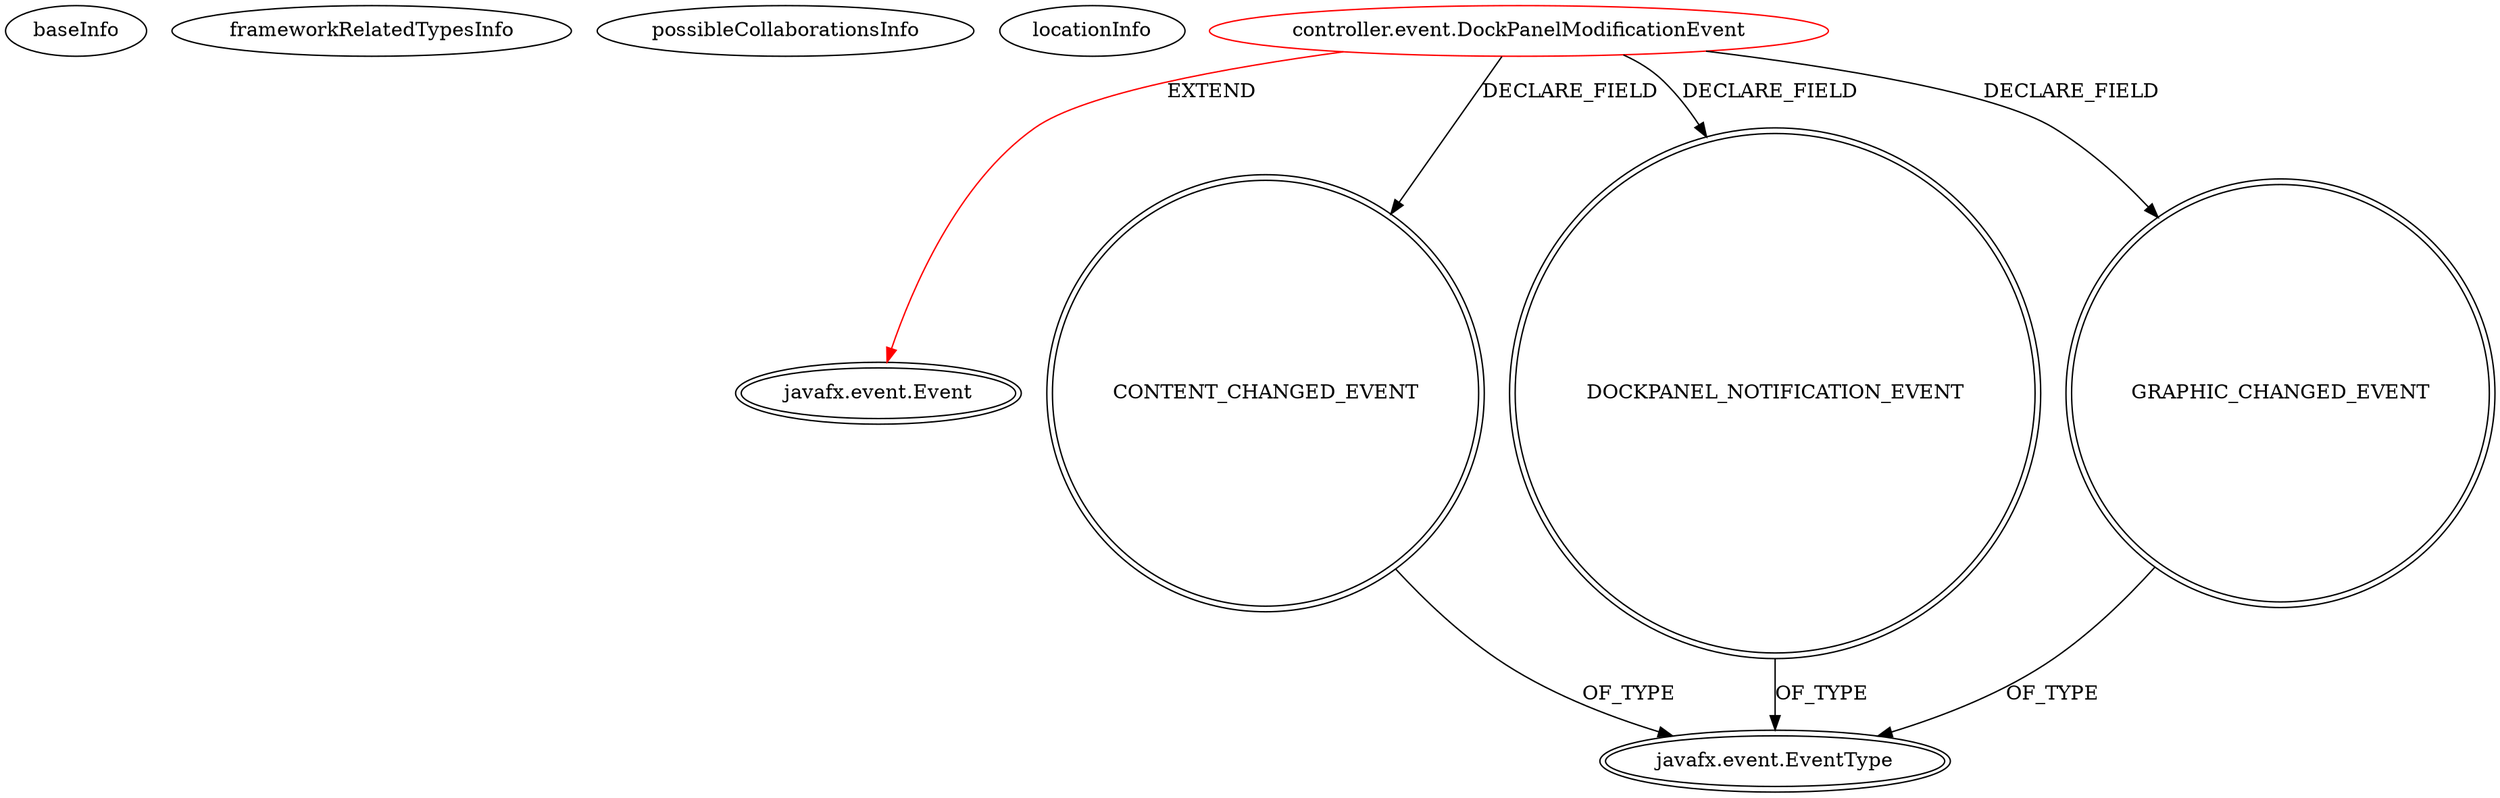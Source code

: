 digraph {
baseInfo[graphId=1689,category="extension_graph",isAnonymous=false,possibleRelation=false]
frameworkRelatedTypesInfo[0="javafx.event.Event"]
possibleCollaborationsInfo[]
locationInfo[projectName="abuczko-JFXDockManager",filePath="/abuczko-JFXDockManager/JFXDockManager-master/JFXDockManager/src/controller/event/DockPanelModificationEvent.java",contextSignature="DockPanelModificationEvent",graphId="1689"]
0[label="controller.event.DockPanelModificationEvent",vertexType="ROOT_CLIENT_CLASS_DECLARATION",isFrameworkType=false,color=red]
1[label="javafx.event.Event",vertexType="FRAMEWORK_CLASS_TYPE",isFrameworkType=true,peripheries=2]
2[label="CONTENT_CHANGED_EVENT",vertexType="FIELD_DECLARATION",isFrameworkType=true,peripheries=2,shape=circle]
3[label="javafx.event.EventType",vertexType="FRAMEWORK_CLASS_TYPE",isFrameworkType=true,peripheries=2]
4[label="DOCKPANEL_NOTIFICATION_EVENT",vertexType="FIELD_DECLARATION",isFrameworkType=true,peripheries=2,shape=circle]
6[label="GRAPHIC_CHANGED_EVENT",vertexType="FIELD_DECLARATION",isFrameworkType=true,peripheries=2,shape=circle]
0->1[label="EXTEND",color=red]
0->2[label="DECLARE_FIELD"]
2->3[label="OF_TYPE"]
0->4[label="DECLARE_FIELD"]
4->3[label="OF_TYPE"]
0->6[label="DECLARE_FIELD"]
6->3[label="OF_TYPE"]
}
